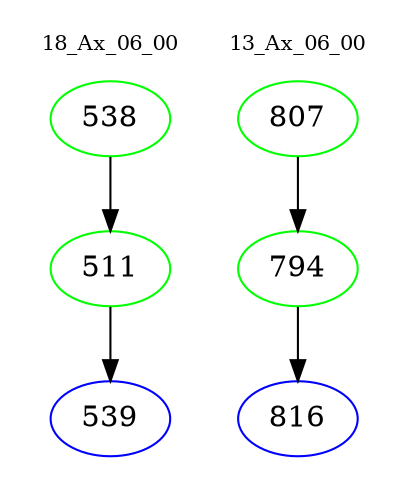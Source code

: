 digraph{
subgraph cluster_0 {
color = white
label = "18_Ax_06_00";
fontsize=10;
T0_538 [label="538", color="green"]
T0_538 -> T0_511 [color="black"]
T0_511 [label="511", color="green"]
T0_511 -> T0_539 [color="black"]
T0_539 [label="539", color="blue"]
}
subgraph cluster_1 {
color = white
label = "13_Ax_06_00";
fontsize=10;
T1_807 [label="807", color="green"]
T1_807 -> T1_794 [color="black"]
T1_794 [label="794", color="green"]
T1_794 -> T1_816 [color="black"]
T1_816 [label="816", color="blue"]
}
}

